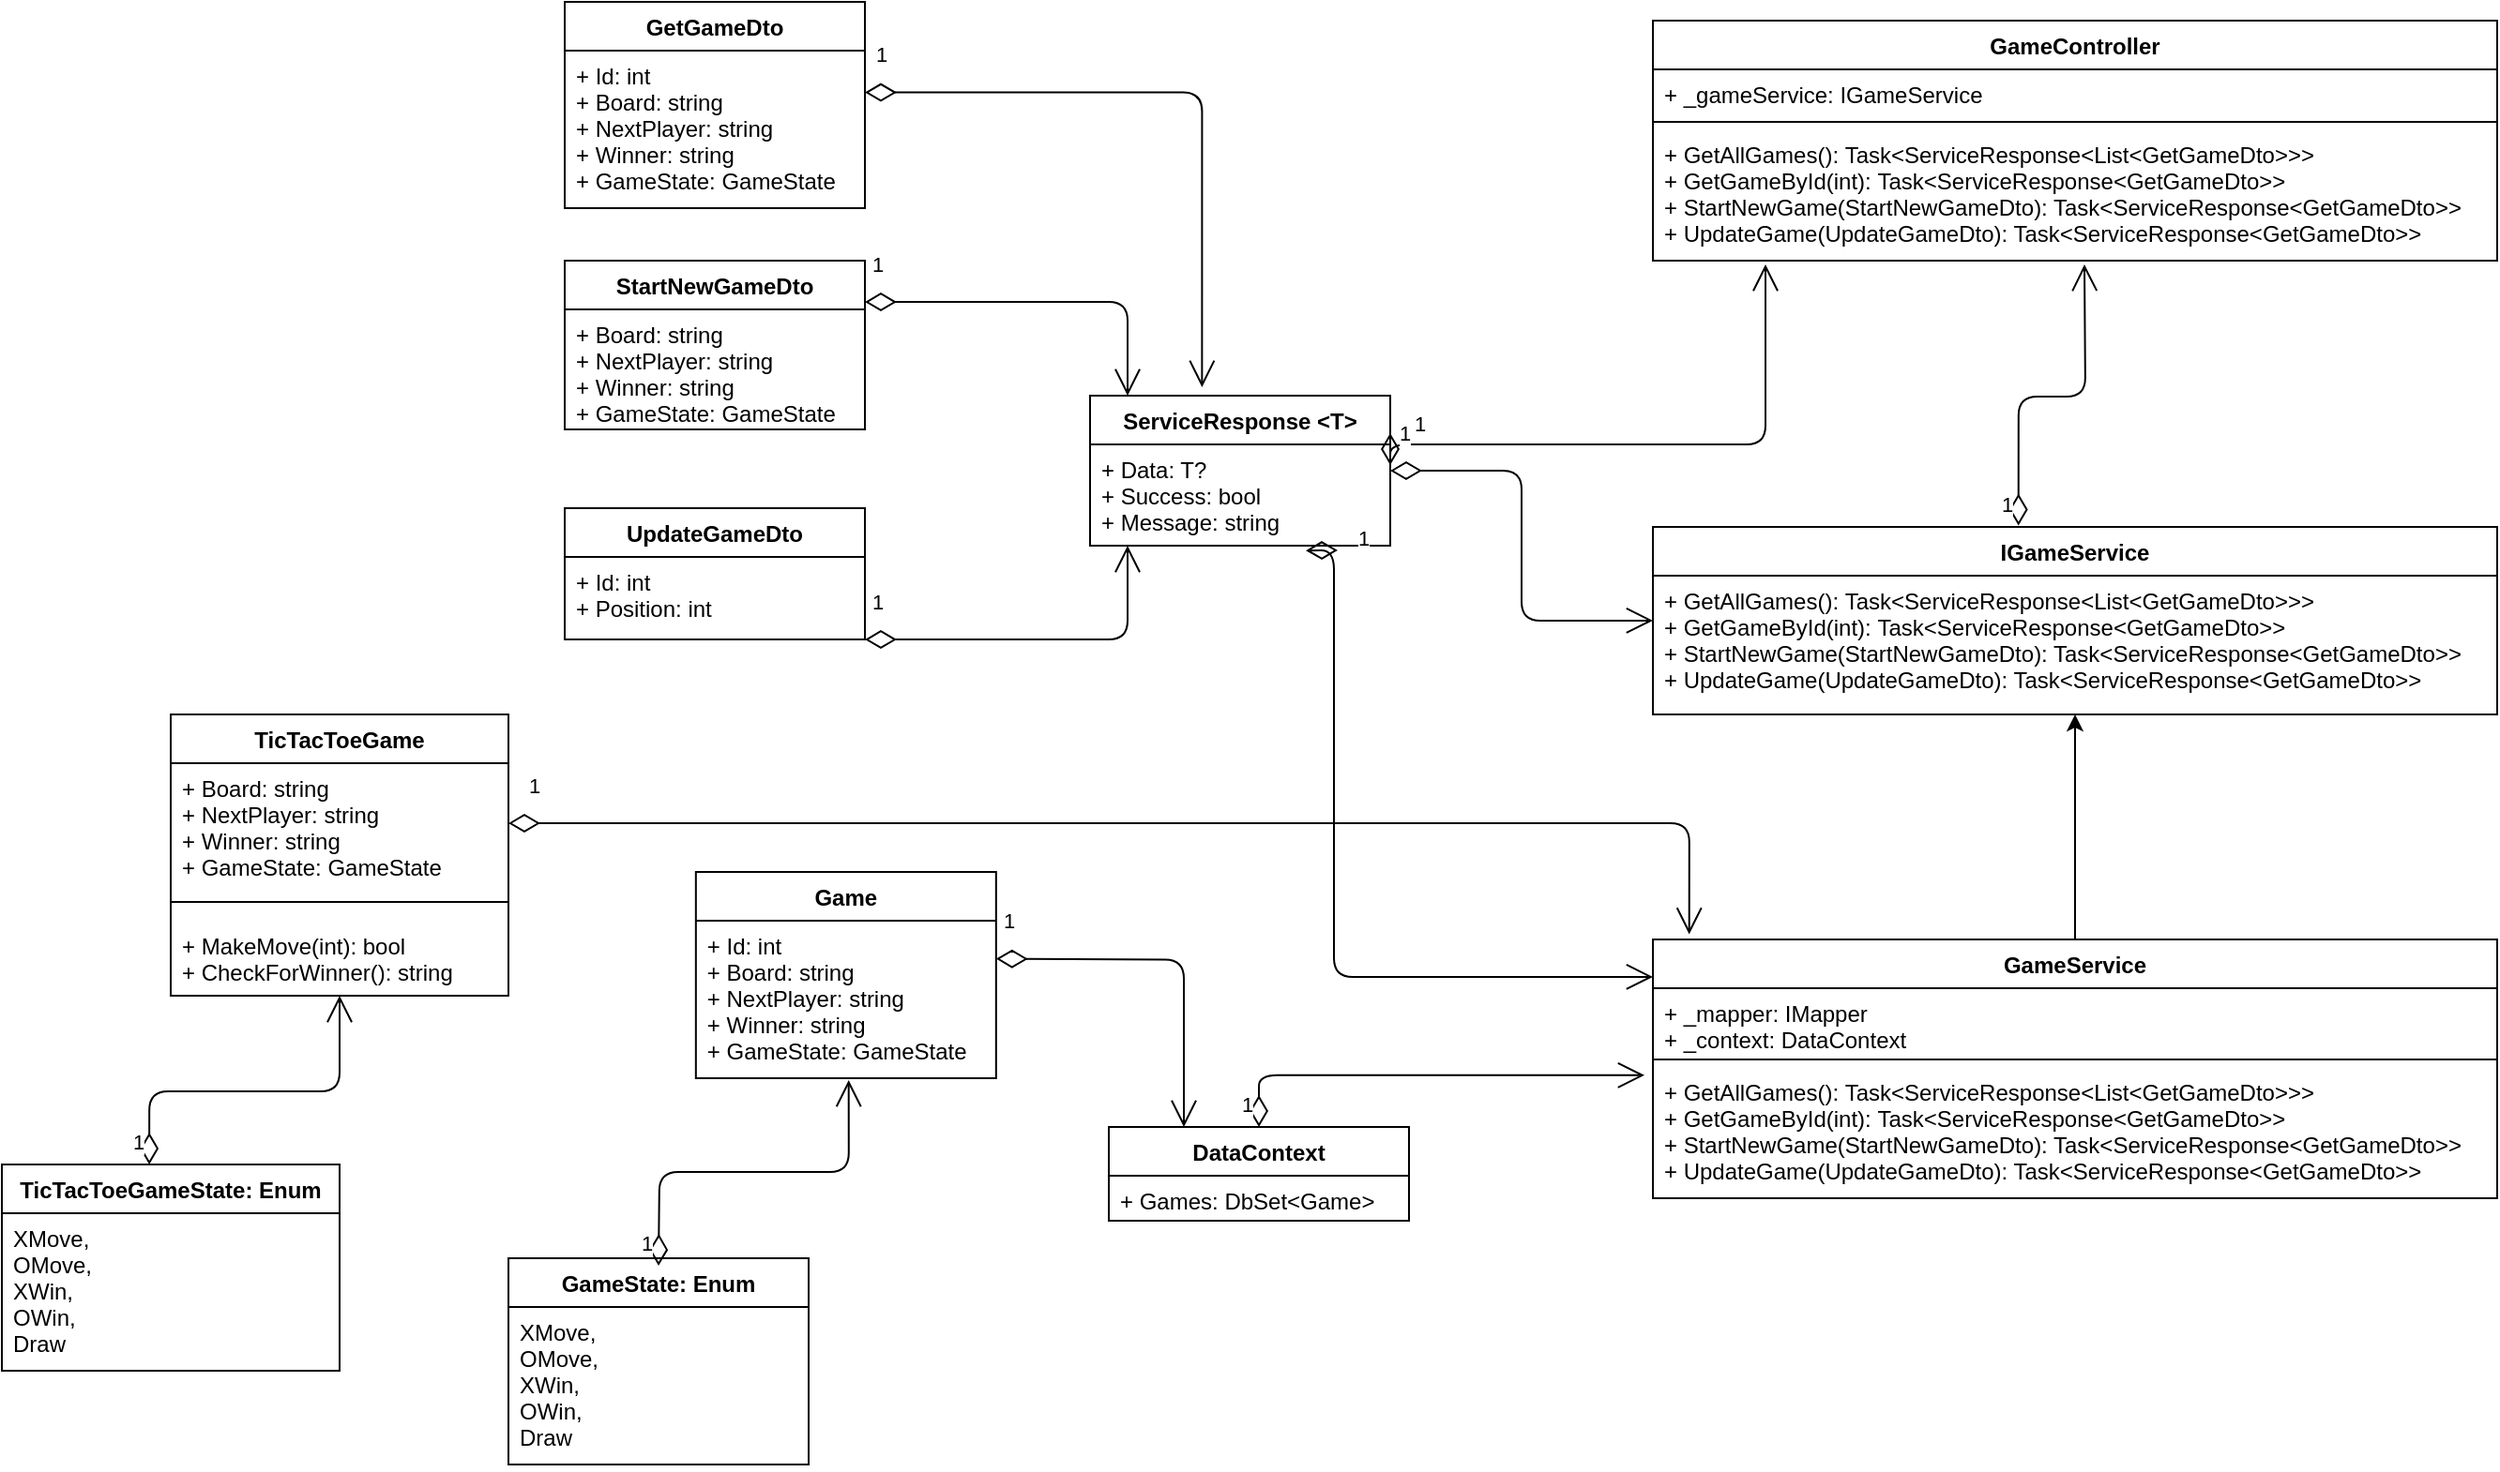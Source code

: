 <mxfile><diagram id="kkzYRbCC_Cn0E7WwmTWf" name="Page-1"><mxGraphModel dx="641" dy="341" grid="1" gridSize="10" guides="1" tooltips="1" connect="1" arrows="1" fold="1" page="1" pageScale="1" pageWidth="2339" pageHeight="3300" background="none" math="0" shadow="0"><root><mxCell id="0"/><mxCell id="1" parent="0"/><mxCell id="3" value="Game" style="swimlane;fontStyle=1;align=center;verticalAlign=top;childLayout=stackLayout;horizontal=1;startSize=26;horizontalStack=0;resizeParent=1;resizeParentMax=0;resizeLast=0;collapsible=1;marginBottom=0;" parent="1" vertex="1"><mxGeometry x="449.91" y="504" width="160" height="110" as="geometry"><mxRectangle x="80" y="40" width="100" height="30" as="alternateBounds"/></mxGeometry></mxCell><mxCell id="4" value="+ Id: int&#10;+ Board: string&#10;+ NextPlayer: string&#10;+ Winner: string&#10;+ GameState: GameState" style="text;strokeColor=none;fillColor=none;align=left;verticalAlign=top;spacingLeft=4;spacingRight=4;overflow=hidden;rotatable=0;points=[[0,0.5],[1,0.5]];portConstraint=eastwest;" parent="3" vertex="1"><mxGeometry y="26" width="160" height="84" as="geometry"/></mxCell><mxCell id="13" value="GameState: Enum" style="swimlane;fontStyle=1;align=center;verticalAlign=top;childLayout=stackLayout;horizontal=1;startSize=26;horizontalStack=0;resizeParent=1;resizeParentMax=0;resizeLast=0;collapsible=1;marginBottom=0;" parent="1" vertex="1"><mxGeometry x="350" y="710" width="160" height="110" as="geometry"><mxRectangle x="80" y="40" width="100" height="30" as="alternateBounds"/></mxGeometry></mxCell><mxCell id="14" value="XMove,&#10;    OMove,&#10;    XWin,&#10;    OWin,&#10;    Draw" style="text;strokeColor=none;fillColor=none;align=left;verticalAlign=top;spacingLeft=4;spacingRight=4;overflow=hidden;rotatable=0;points=[[0,0.5],[1,0.5]];portConstraint=eastwest;" parent="13" vertex="1"><mxGeometry y="26" width="160" height="84" as="geometry"/></mxCell><mxCell id="15" value="ServiceResponse &lt;T&gt;" style="swimlane;fontStyle=1;align=center;verticalAlign=top;childLayout=stackLayout;horizontal=1;startSize=26;horizontalStack=0;resizeParent=1;resizeParentMax=0;resizeLast=0;collapsible=1;marginBottom=0;" parent="1" vertex="1"><mxGeometry x="660" y="250" width="160" height="80" as="geometry"><mxRectangle x="80" y="40" width="100" height="30" as="alternateBounds"/></mxGeometry></mxCell><mxCell id="16" value="+ Data: T?&#10;+ Success: bool&#10;+ Message: string&#10;" style="text;strokeColor=none;fillColor=none;align=left;verticalAlign=top;spacingLeft=4;spacingRight=4;overflow=hidden;rotatable=0;points=[[0,0.5],[1,0.5]];portConstraint=eastwest;" parent="1" vertex="1"><mxGeometry x="660" y="276" width="160" height="54" as="geometry"/></mxCell><mxCell id="17" style="edgeStyle=none;html=1;exitX=1;exitY=1;exitDx=0;exitDy=0;" parent="1" source="15" target="16" edge="1"><mxGeometry relative="1" as="geometry"/></mxCell><mxCell id="18" value="GetGameDto" style="swimlane;fontStyle=1;align=center;verticalAlign=top;childLayout=stackLayout;horizontal=1;startSize=26;horizontalStack=0;resizeParent=1;resizeParentMax=0;resizeLast=0;collapsible=1;marginBottom=0;" parent="1" vertex="1"><mxGeometry x="380" y="40" width="160" height="110" as="geometry"><mxRectangle x="80" y="40" width="100" height="30" as="alternateBounds"/></mxGeometry></mxCell><mxCell id="19" value="+ Id: int&#10;+ Board: string&#10;+ NextPlayer: string&#10;+ Winner: string&#10;+ GameState: GameState" style="text;strokeColor=none;fillColor=none;align=left;verticalAlign=top;spacingLeft=4;spacingRight=4;overflow=hidden;rotatable=0;points=[[0,0.5],[1,0.5]];portConstraint=eastwest;" parent="18" vertex="1"><mxGeometry y="26" width="160" height="84" as="geometry"/></mxCell><mxCell id="20" value="StartNewGameDto" style="swimlane;fontStyle=1;align=center;verticalAlign=top;childLayout=stackLayout;horizontal=1;startSize=26;horizontalStack=0;resizeParent=1;resizeParentMax=0;resizeLast=0;collapsible=1;marginBottom=0;" parent="1" vertex="1"><mxGeometry x="380" y="178" width="160" height="90" as="geometry"><mxRectangle x="80" y="40" width="100" height="30" as="alternateBounds"/></mxGeometry></mxCell><mxCell id="21" value="+ Board: string&#10;+ NextPlayer: string&#10;+ Winner: string&#10;+ GameState: GameState" style="text;strokeColor=none;fillColor=none;align=left;verticalAlign=top;spacingLeft=4;spacingRight=4;overflow=hidden;rotatable=0;points=[[0,0.5],[1,0.5]];portConstraint=eastwest;" parent="20" vertex="1"><mxGeometry y="26" width="160" height="64" as="geometry"/></mxCell><mxCell id="22" value="UpdateGameDto" style="swimlane;fontStyle=1;align=center;verticalAlign=top;childLayout=stackLayout;horizontal=1;startSize=26;horizontalStack=0;resizeParent=1;resizeParentMax=0;resizeLast=0;collapsible=1;marginBottom=0;" parent="1" vertex="1"><mxGeometry x="380" y="310" width="160" height="70" as="geometry"><mxRectangle x="80" y="40" width="100" height="30" as="alternateBounds"/></mxGeometry></mxCell><mxCell id="23" value="+ Id: int&#10;+ Position: int" style="text;strokeColor=none;fillColor=none;align=left;verticalAlign=top;spacingLeft=4;spacingRight=4;overflow=hidden;rotatable=0;points=[[0,0.5],[1,0.5]];portConstraint=eastwest;" parent="22" vertex="1"><mxGeometry y="26" width="160" height="44" as="geometry"/></mxCell><mxCell id="27" value="IGameService" style="swimlane;fontStyle=1;align=center;verticalAlign=top;childLayout=stackLayout;horizontal=1;startSize=26;horizontalStack=0;resizeParent=1;resizeParentMax=0;resizeLast=0;collapsible=1;marginBottom=0;" parent="1" vertex="1"><mxGeometry x="960" y="320" width="450" height="100" as="geometry"/></mxCell><mxCell id="30" value="+ GetAllGames(): Task&lt;ServiceResponse&lt;List&lt;GetGameDto&gt;&gt;&gt;&#10;+ GetGameById(int): Task&lt;ServiceResponse&lt;GetGameDto&gt;&gt;&#10;+ StartNewGame(StartNewGameDto): Task&lt;ServiceResponse&lt;GetGameDto&gt;&gt;&#10;+ UpdateGame(UpdateGameDto): Task&lt;ServiceResponse&lt;GetGameDto&gt;&gt;" style="text;strokeColor=none;fillColor=none;align=left;verticalAlign=top;spacingLeft=4;spacingRight=4;overflow=hidden;rotatable=0;points=[[0,0.5],[1,0.5]];portConstraint=eastwest;" parent="27" vertex="1"><mxGeometry y="26" width="450" height="74" as="geometry"/></mxCell><mxCell id="59" style="edgeStyle=none;html=1;" parent="1" source="31" target="30" edge="1"><mxGeometry relative="1" as="geometry"/></mxCell><mxCell id="31" value="GameService" style="swimlane;fontStyle=1;align=center;verticalAlign=top;childLayout=stackLayout;horizontal=1;startSize=26;horizontalStack=0;resizeParent=1;resizeParentMax=0;resizeLast=0;collapsible=1;marginBottom=0;" parent="1" vertex="1"><mxGeometry x="960" y="540" width="450" height="138" as="geometry"/></mxCell><mxCell id="32" value="+ _mapper: IMapper&#10;+ _context: DataContext" style="text;strokeColor=none;fillColor=none;align=left;verticalAlign=top;spacingLeft=4;spacingRight=4;overflow=hidden;rotatable=0;points=[[0,0.5],[1,0.5]];portConstraint=eastwest;" parent="31" vertex="1"><mxGeometry y="26" width="450" height="34" as="geometry"/></mxCell><mxCell id="33" value="" style="line;strokeWidth=1;fillColor=none;align=left;verticalAlign=middle;spacingTop=-1;spacingLeft=3;spacingRight=3;rotatable=0;labelPosition=right;points=[];portConstraint=eastwest;strokeColor=inherit;" parent="31" vertex="1"><mxGeometry y="60" width="450" height="8" as="geometry"/></mxCell><mxCell id="34" value="+ GetAllGames(): Task&lt;ServiceResponse&lt;List&lt;GetGameDto&gt;&gt;&gt;&#10;+ GetGameById(int): Task&lt;ServiceResponse&lt;GetGameDto&gt;&gt;&#10;+ StartNewGame(StartNewGameDto): Task&lt;ServiceResponse&lt;GetGameDto&gt;&gt;&#10;+ UpdateGame(UpdateGameDto): Task&lt;ServiceResponse&lt;GetGameDto&gt;&gt;" style="text;strokeColor=none;fillColor=none;align=left;verticalAlign=top;spacingLeft=4;spacingRight=4;overflow=hidden;rotatable=0;points=[[0,0.5],[1,0.5]];portConstraint=eastwest;" parent="31" vertex="1"><mxGeometry y="68" width="450" height="70" as="geometry"/></mxCell><mxCell id="35" value="DataContext" style="swimlane;fontStyle=1;align=center;verticalAlign=top;childLayout=stackLayout;horizontal=1;startSize=26;horizontalStack=0;resizeParent=1;resizeParentMax=0;resizeLast=0;collapsible=1;marginBottom=0;" parent="1" vertex="1"><mxGeometry x="670" y="640" width="160" height="50" as="geometry"><mxRectangle x="80" y="40" width="100" height="30" as="alternateBounds"/></mxGeometry></mxCell><mxCell id="36" value="+ Games: DbSet&lt;Game&gt;" style="text;strokeColor=none;fillColor=none;align=left;verticalAlign=top;spacingLeft=4;spacingRight=4;overflow=hidden;rotatable=0;points=[[0,0.5],[1,0.5]];portConstraint=eastwest;" parent="35" vertex="1"><mxGeometry y="26" width="160" height="24" as="geometry"/></mxCell><mxCell id="38" value="GameController" style="swimlane;fontStyle=1;align=center;verticalAlign=top;childLayout=stackLayout;horizontal=1;startSize=26;horizontalStack=0;resizeParent=1;resizeParentMax=0;resizeLast=0;collapsible=1;marginBottom=0;" parent="1" vertex="1"><mxGeometry x="960" y="50" width="450" height="128" as="geometry"/></mxCell><mxCell id="39" value="+ _gameService: IGameService" style="text;strokeColor=none;fillColor=none;align=left;verticalAlign=top;spacingLeft=4;spacingRight=4;overflow=hidden;rotatable=0;points=[[0,0.5],[1,0.5]];portConstraint=eastwest;" parent="38" vertex="1"><mxGeometry y="26" width="450" height="24" as="geometry"/></mxCell><mxCell id="40" value="" style="line;strokeWidth=1;fillColor=none;align=left;verticalAlign=middle;spacingTop=-1;spacingLeft=3;spacingRight=3;rotatable=0;labelPosition=right;points=[];portConstraint=eastwest;strokeColor=inherit;" parent="38" vertex="1"><mxGeometry y="50" width="450" height="8" as="geometry"/></mxCell><mxCell id="41" value="+ GetAllGames(): Task&lt;ServiceResponse&lt;List&lt;GetGameDto&gt;&gt;&gt;&#10;+ GetGameById(int): Task&lt;ServiceResponse&lt;GetGameDto&gt;&gt;&#10;+ StartNewGame(StartNewGameDto): Task&lt;ServiceResponse&lt;GetGameDto&gt;&gt;&#10;+ UpdateGame(UpdateGameDto): Task&lt;ServiceResponse&lt;GetGameDto&gt;&gt;" style="text;strokeColor=none;fillColor=none;align=left;verticalAlign=top;spacingLeft=4;spacingRight=4;overflow=hidden;rotatable=0;points=[[0,0.5],[1,0.5]];portConstraint=eastwest;" parent="38" vertex="1"><mxGeometry y="58" width="450" height="70" as="geometry"/></mxCell><mxCell id="42" value="TicTacToeGameState: Enum" style="swimlane;fontStyle=1;align=center;verticalAlign=top;childLayout=stackLayout;horizontal=1;startSize=26;horizontalStack=0;resizeParent=1;resizeParentMax=0;resizeLast=0;collapsible=1;marginBottom=0;" parent="1" vertex="1"><mxGeometry x="80" y="660" width="180" height="110" as="geometry"><mxRectangle x="80" y="40" width="100" height="30" as="alternateBounds"/></mxGeometry></mxCell><mxCell id="43" value="XMove,&#10;    OMove,&#10;    XWin,&#10;    OWin,&#10;    Draw" style="text;strokeColor=none;fillColor=none;align=left;verticalAlign=top;spacingLeft=4;spacingRight=4;overflow=hidden;rotatable=0;points=[[0,0.5],[1,0.5]];portConstraint=eastwest;" parent="42" vertex="1"><mxGeometry y="26" width="180" height="84" as="geometry"/></mxCell><mxCell id="46" value="TicTacToeGame" style="swimlane;fontStyle=1;align=center;verticalAlign=top;childLayout=stackLayout;horizontal=1;startSize=26;horizontalStack=0;resizeParent=1;resizeParentMax=0;resizeLast=0;collapsible=1;marginBottom=0;" parent="1" vertex="1"><mxGeometry x="170" y="420" width="180" height="150" as="geometry"/></mxCell><mxCell id="47" value="+ Board: string&#10;+ NextPlayer: string&#10;+ Winner: string&#10;+ GameState: GameState" style="text;strokeColor=none;fillColor=none;align=left;verticalAlign=top;spacingLeft=4;spacingRight=4;overflow=hidden;rotatable=0;points=[[0,0.5],[1,0.5]];portConstraint=eastwest;" parent="46" vertex="1"><mxGeometry y="26" width="180" height="64" as="geometry"/></mxCell><mxCell id="48" value="" style="line;strokeWidth=1;fillColor=none;align=left;verticalAlign=middle;spacingTop=-1;spacingLeft=3;spacingRight=3;rotatable=0;labelPosition=right;points=[];portConstraint=eastwest;strokeColor=inherit;" parent="46" vertex="1"><mxGeometry y="90" width="180" height="20" as="geometry"/></mxCell><mxCell id="49" value="+ MakeMove(int): bool&#10;+ CheckForWinner(): string" style="text;strokeColor=none;fillColor=none;align=left;verticalAlign=top;spacingLeft=4;spacingRight=4;overflow=hidden;rotatable=0;points=[[0,0.5],[1,0.5]];portConstraint=eastwest;" parent="46" vertex="1"><mxGeometry y="110" width="180" height="40" as="geometry"/></mxCell><mxCell id="60" value="1" style="endArrow=open;html=1;endSize=12;startArrow=diamondThin;startSize=14;startFill=0;edgeStyle=orthogonalEdgeStyle;align=left;verticalAlign=bottom;entryX=0.509;entryY=1.012;entryDx=0;entryDy=0;entryPerimeter=0;" parent="1" target="4" edge="1"><mxGeometry x="-0.975" y="11" relative="1" as="geometry"><mxPoint x="430.001" y="714.0" as="sourcePoint"/><mxPoint x="749.91" y="694" as="targetPoint"/><mxPoint as="offset"/></mxGeometry></mxCell><mxCell id="63" value="1" style="endArrow=open;html=1;endSize=12;startArrow=diamondThin;startSize=14;startFill=0;edgeStyle=orthogonalEdgeStyle;align=left;verticalAlign=bottom;" parent="1" target="49" edge="1"><mxGeometry x="-0.975" y="11" relative="1" as="geometry"><mxPoint x="158.56" y="660" as="sourcePoint"/><mxPoint x="260.0" y="561.008" as="targetPoint"/><mxPoint as="offset"/><Array as="points"><mxPoint x="159" y="621"/><mxPoint x="260" y="621"/></Array></mxGeometry></mxCell><mxCell id="64" value="1" style="endArrow=open;html=1;endSize=12;startArrow=diamondThin;startSize=14;startFill=0;edgeStyle=orthogonalEdgeStyle;align=left;verticalAlign=bottom;exitX=0.433;exitY=-0.008;exitDx=0;exitDy=0;exitPerimeter=0;" parent="1" source="27" edge="1"><mxGeometry x="-0.975" y="11" relative="1" as="geometry"><mxPoint x="1090" y="269.94" as="sourcePoint"/><mxPoint x="1190" y="180" as="targetPoint"/><mxPoint as="offset"/></mxGeometry></mxCell><mxCell id="65" value="1" style="endArrow=open;html=1;endSize=12;startArrow=diamondThin;startSize=14;startFill=0;edgeStyle=orthogonalEdgeStyle;align=left;verticalAlign=bottom;exitX=0.5;exitY=0;exitDx=0;exitDy=0;entryX=-0.01;entryY=0.063;entryDx=0;entryDy=0;entryPerimeter=0;" parent="1" source="35" target="34" edge="1"><mxGeometry x="-0.975" y="11" relative="1" as="geometry"><mxPoint x="750.0" y="623.0" as="sourcePoint"/><mxPoint x="785.15" y="483.8" as="targetPoint"/><mxPoint as="offset"/></mxGeometry></mxCell><mxCell id="66" value="1" style="endArrow=open;html=1;endSize=12;startArrow=diamondThin;startSize=14;startFill=0;edgeStyle=orthogonalEdgeStyle;align=left;verticalAlign=bottom;exitX=0.5;exitY=0;exitDx=0;exitDy=0;entryX=0.25;entryY=0;entryDx=0;entryDy=0;" parent="1" target="35" edge="1"><mxGeometry x="-0.975" y="11" relative="1" as="geometry"><mxPoint x="609.91" y="550.3" as="sourcePoint"/><mxPoint x="710" y="630" as="targetPoint"/><mxPoint as="offset"/></mxGeometry></mxCell><mxCell id="67" value="1" style="endArrow=open;html=1;endSize=12;startArrow=diamondThin;startSize=14;startFill=0;edgeStyle=orthogonalEdgeStyle;align=left;verticalAlign=bottom;exitX=1;exitY=0.5;exitDx=0;exitDy=0;entryX=0.043;entryY=-0.02;entryDx=0;entryDy=0;entryPerimeter=0;" parent="1" source="47" target="31" edge="1"><mxGeometry x="-0.975" y="11" relative="1" as="geometry"><mxPoint x="409.28" y="480.0" as="sourcePoint"/><mxPoint x="980" y="530" as="targetPoint"/><mxPoint as="offset"/><Array as="points"><mxPoint x="979" y="478"/></Array></mxGeometry></mxCell><mxCell id="68" value="1" style="endArrow=open;html=1;endSize=12;startArrow=diamondThin;startSize=14;startFill=0;edgeStyle=orthogonalEdgeStyle;align=left;verticalAlign=bottom;exitX=0.5;exitY=0;exitDx=0;exitDy=0;entryX=0.373;entryY=-0.057;entryDx=0;entryDy=0;entryPerimeter=0;" parent="1" target="15" edge="1"><mxGeometry x="-0.975" y="11" relative="1" as="geometry"><mxPoint x="540.0" y="88.3" as="sourcePoint"/><mxPoint x="720" y="240" as="targetPoint"/><mxPoint as="offset"/><Array as="points"><mxPoint x="720" y="88"/></Array></mxGeometry></mxCell><mxCell id="69" value="1" style="endArrow=open;html=1;endSize=12;startArrow=diamondThin;startSize=14;startFill=0;edgeStyle=orthogonalEdgeStyle;align=left;verticalAlign=bottom;exitX=0.5;exitY=0;exitDx=0;exitDy=0;entryX=0.125;entryY=0;entryDx=0;entryDy=0;entryPerimeter=0;" parent="1" target="15" edge="1"><mxGeometry x="-0.975" y="11" relative="1" as="geometry"><mxPoint x="540" y="200.03" as="sourcePoint"/><mxPoint x="680" y="220" as="targetPoint"/><mxPoint as="offset"/><Array as="points"><mxPoint x="680" y="200"/></Array></mxGeometry></mxCell><mxCell id="70" value="1" style="endArrow=open;html=1;endSize=12;startArrow=diamondThin;startSize=14;startFill=0;edgeStyle=orthogonalEdgeStyle;align=left;verticalAlign=bottom;exitX=0.5;exitY=0;exitDx=0;exitDy=0;" parent="1" edge="1"><mxGeometry x="-0.975" y="11" relative="1" as="geometry"><mxPoint x="540" y="380.03" as="sourcePoint"/><mxPoint x="680" y="330" as="targetPoint"/><mxPoint as="offset"/><Array as="points"><mxPoint x="680" y="380"/></Array></mxGeometry></mxCell><mxCell id="71" value="1" style="endArrow=open;html=1;endSize=12;startArrow=diamondThin;startSize=14;startFill=0;edgeStyle=orthogonalEdgeStyle;align=left;verticalAlign=bottom;exitX=1;exitY=0.25;exitDx=0;exitDy=0;" parent="1" source="15" edge="1"><mxGeometry x="-0.975" y="11" relative="1" as="geometry"><mxPoint x="880" y="276" as="sourcePoint"/><mxPoint x="1020" y="180" as="targetPoint"/><mxPoint as="offset"/><Array as="points"><mxPoint x="820" y="276"/><mxPoint x="1020" y="276"/></Array></mxGeometry></mxCell><mxCell id="72" value="1" style="endArrow=open;html=1;endSize=12;startArrow=diamondThin;startSize=14;startFill=0;edgeStyle=orthogonalEdgeStyle;align=left;verticalAlign=bottom;exitX=1;exitY=0.25;exitDx=0;exitDy=0;entryX=0;entryY=0.324;entryDx=0;entryDy=0;entryPerimeter=0;" parent="1" target="30" edge="1"><mxGeometry x="-0.975" y="11" relative="1" as="geometry"><mxPoint x="820" y="290" as="sourcePoint"/><mxPoint x="830" y="370" as="targetPoint"/><mxPoint as="offset"/><Array as="points"><mxPoint x="890" y="290"/><mxPoint x="890" y="370"/></Array></mxGeometry></mxCell><mxCell id="73" value="1" style="endArrow=open;html=1;endSize=12;startArrow=diamondThin;startSize=14;startFill=0;edgeStyle=orthogonalEdgeStyle;align=left;verticalAlign=bottom;entryX=0;entryY=0.324;entryDx=0;entryDy=0;entryPerimeter=0;exitX=0.825;exitY=1.046;exitDx=0;exitDy=0;exitPerimeter=0;" parent="1" source="16" edge="1"><mxGeometry x="-0.975" y="11" relative="1" as="geometry"><mxPoint x="890" y="430" as="sourcePoint"/><mxPoint x="960" y="559.976" as="targetPoint"/><mxPoint as="offset"/><Array as="points"><mxPoint x="790" y="333"/><mxPoint x="790" y="560"/></Array></mxGeometry></mxCell></root></mxGraphModel></diagram></mxfile>